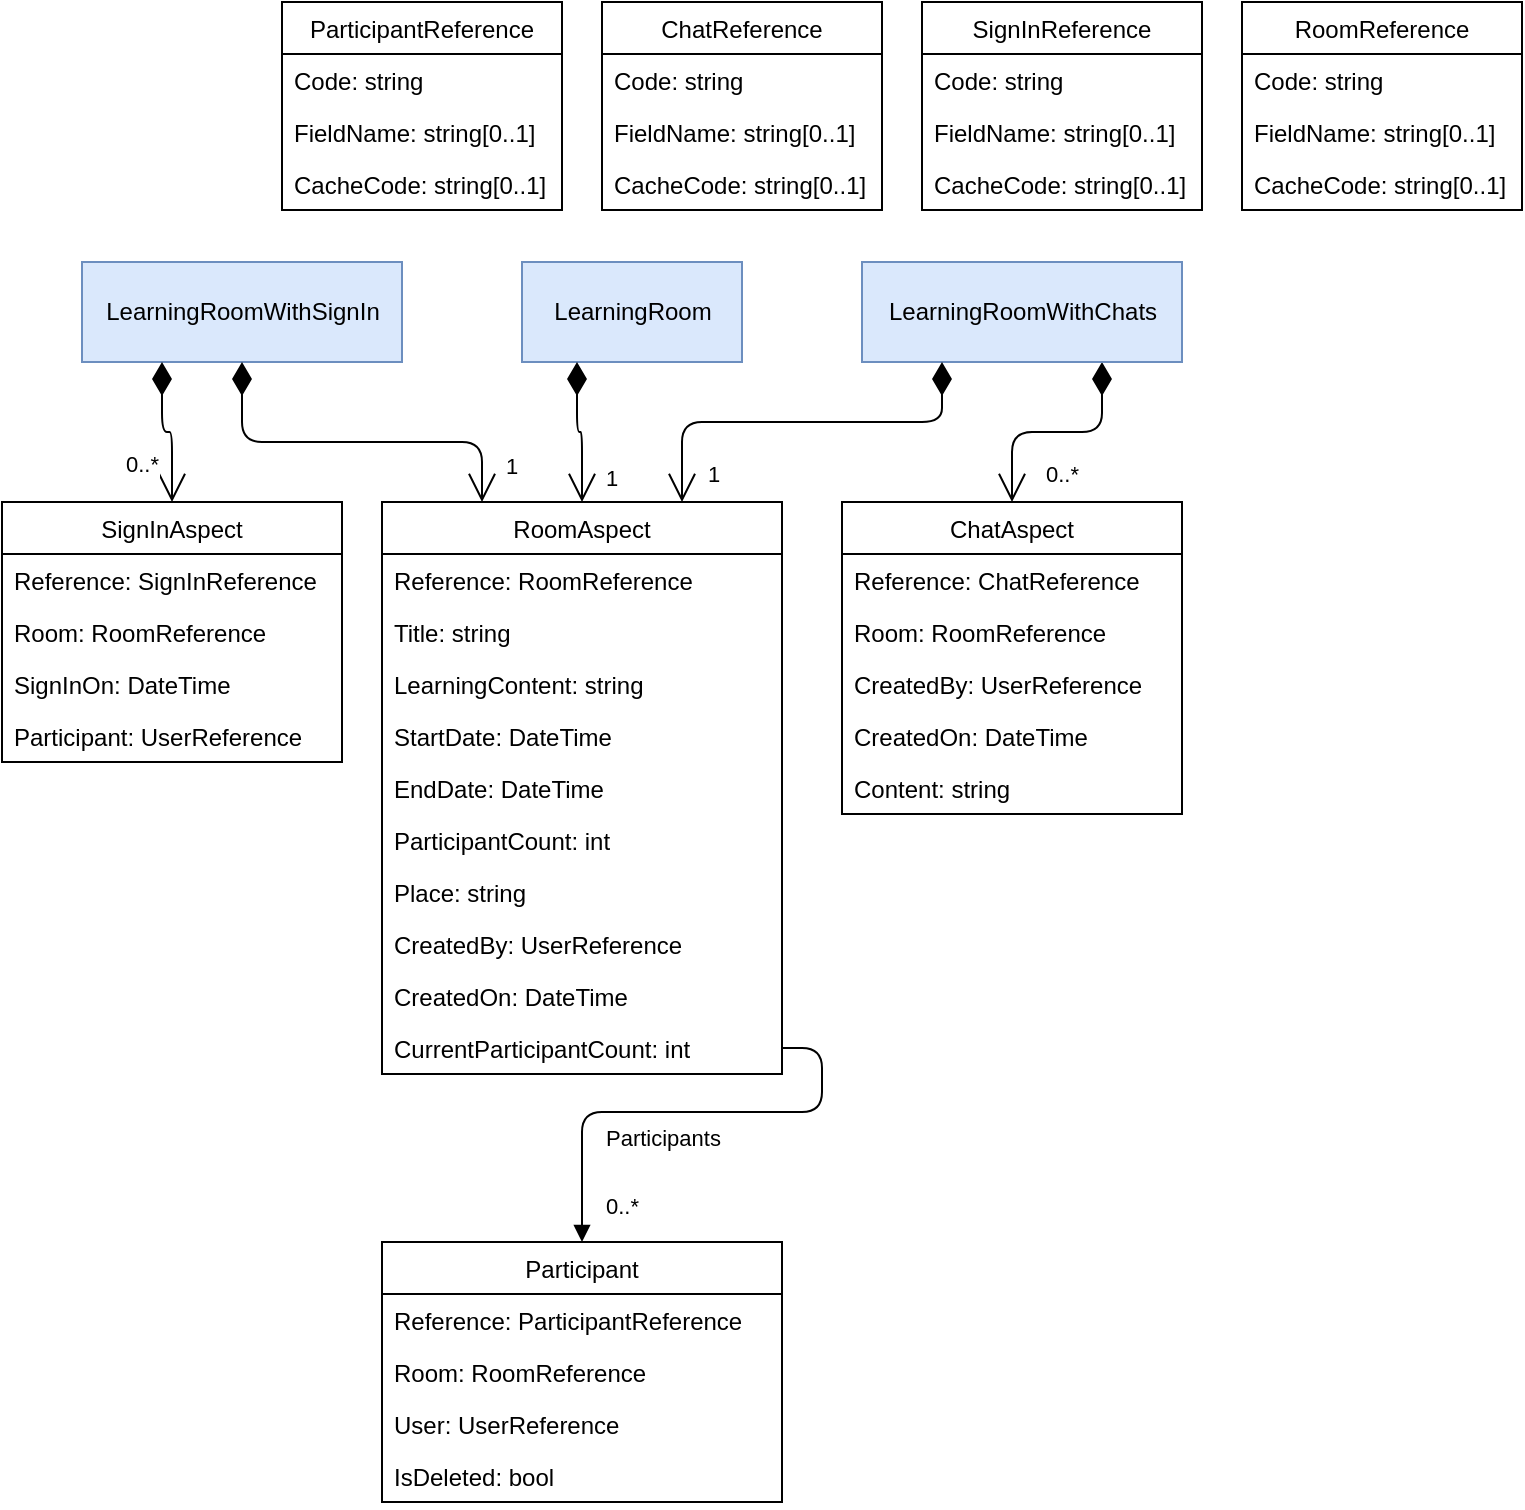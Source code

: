<mxfile version="13.9.9" type="device"><diagram id="X1m0seBhDhbuq4w7VDQ-" name="Page-1"><mxGraphModel dx="1086" dy="757" grid="1" gridSize="10" guides="1" tooltips="1" connect="1" arrows="1" fold="1" page="1" pageScale="1" pageWidth="827" pageHeight="1169" math="0" shadow="0"><root><mxCell id="0"/><mxCell id="1" parent="0"/><mxCell id="9OKOr-lO1oVz9kr22QyI-1" value="LearningRoom" style="html=1;fillColor=#dae8fc;strokeColor=#6c8ebf;" parent="1" vertex="1"><mxGeometry x="310" y="440" width="110" height="50" as="geometry"/></mxCell><mxCell id="9OKOr-lO1oVz9kr22QyI-2" value="RoomAspect" style="swimlane;fontStyle=0;childLayout=stackLayout;horizontal=1;startSize=26;fillColor=none;horizontalStack=0;resizeParent=1;resizeParentMax=0;resizeLast=0;collapsible=1;marginBottom=0;" parent="1" vertex="1"><mxGeometry x="240" y="560" width="200" height="286" as="geometry"/></mxCell><mxCell id="9OKOr-lO1oVz9kr22QyI-5" value="Reference: RoomReference" style="text;strokeColor=none;fillColor=none;align=left;verticalAlign=top;spacingLeft=4;spacingRight=4;overflow=hidden;rotatable=0;points=[[0,0.5],[1,0.5]];portConstraint=eastwest;" parent="9OKOr-lO1oVz9kr22QyI-2" vertex="1"><mxGeometry y="26" width="200" height="26" as="geometry"/></mxCell><mxCell id="d26UDt1RQuHkW1VjK_w8-8" value="Title: string" style="text;strokeColor=none;fillColor=none;align=left;verticalAlign=top;spacingLeft=4;spacingRight=4;overflow=hidden;rotatable=0;points=[[0,0.5],[1,0.5]];portConstraint=eastwest;" parent="9OKOr-lO1oVz9kr22QyI-2" vertex="1"><mxGeometry y="52" width="200" height="26" as="geometry"/></mxCell><mxCell id="9OKOr-lO1oVz9kr22QyI-12" value="LearningContent: string" style="text;strokeColor=none;fillColor=none;align=left;verticalAlign=top;spacingLeft=4;spacingRight=4;overflow=hidden;rotatable=0;points=[[0,0.5],[1,0.5]];portConstraint=eastwest;" parent="9OKOr-lO1oVz9kr22QyI-2" vertex="1"><mxGeometry y="78" width="200" height="26" as="geometry"/></mxCell><mxCell id="9OKOr-lO1oVz9kr22QyI-21" value="StartDate: DateTime" style="text;strokeColor=none;fillColor=none;align=left;verticalAlign=top;spacingLeft=4;spacingRight=4;overflow=hidden;rotatable=0;points=[[0,0.5],[1,0.5]];portConstraint=eastwest;" parent="9OKOr-lO1oVz9kr22QyI-2" vertex="1"><mxGeometry y="104" width="200" height="26" as="geometry"/></mxCell><mxCell id="9OKOr-lO1oVz9kr22QyI-22" value="EndDate: DateTime" style="text;strokeColor=none;fillColor=none;align=left;verticalAlign=top;spacingLeft=4;spacingRight=4;overflow=hidden;rotatable=0;points=[[0,0.5],[1,0.5]];portConstraint=eastwest;" parent="9OKOr-lO1oVz9kr22QyI-2" vertex="1"><mxGeometry y="130" width="200" height="26" as="geometry"/></mxCell><mxCell id="9OKOr-lO1oVz9kr22QyI-23" value="ParticipantCount: int" style="text;strokeColor=none;fillColor=none;align=left;verticalAlign=top;spacingLeft=4;spacingRight=4;overflow=hidden;rotatable=0;points=[[0,0.5],[1,0.5]];portConstraint=eastwest;" parent="9OKOr-lO1oVz9kr22QyI-2" vertex="1"><mxGeometry y="156" width="200" height="26" as="geometry"/></mxCell><mxCell id="9OKOr-lO1oVz9kr22QyI-26" value="Place: string" style="text;strokeColor=none;fillColor=none;align=left;verticalAlign=top;spacingLeft=4;spacingRight=4;overflow=hidden;rotatable=0;points=[[0,0.5],[1,0.5]];portConstraint=eastwest;" parent="9OKOr-lO1oVz9kr22QyI-2" vertex="1"><mxGeometry y="182" width="200" height="26" as="geometry"/></mxCell><mxCell id="d26UDt1RQuHkW1VjK_w8-5" value="CreatedBy: UserReference" style="text;strokeColor=none;fillColor=none;align=left;verticalAlign=top;spacingLeft=4;spacingRight=4;overflow=hidden;rotatable=0;points=[[0,0.5],[1,0.5]];portConstraint=eastwest;" parent="9OKOr-lO1oVz9kr22QyI-2" vertex="1"><mxGeometry y="208" width="200" height="26" as="geometry"/></mxCell><mxCell id="d26UDt1RQuHkW1VjK_w8-7" value="CreatedOn: DateTime" style="text;strokeColor=none;fillColor=none;align=left;verticalAlign=top;spacingLeft=4;spacingRight=4;overflow=hidden;rotatable=0;points=[[0,0.5],[1,0.5]];portConstraint=eastwest;" parent="9OKOr-lO1oVz9kr22QyI-2" vertex="1"><mxGeometry y="234" width="200" height="26" as="geometry"/></mxCell><mxCell id="zZwlc7IHeY65ckWxmLYY-1" value="CurrentParticipantCount: int" style="text;strokeColor=none;fillColor=none;align=left;verticalAlign=top;spacingLeft=4;spacingRight=4;overflow=hidden;rotatable=0;points=[[0,0.5],[1,0.5]];portConstraint=eastwest;" vertex="1" parent="9OKOr-lO1oVz9kr22QyI-2"><mxGeometry y="260" width="200" height="26" as="geometry"/></mxCell><mxCell id="9OKOr-lO1oVz9kr22QyI-13" value="RoomReference" style="swimlane;fontStyle=0;childLayout=stackLayout;horizontal=1;startSize=26;fillColor=none;horizontalStack=0;resizeParent=1;resizeParentMax=0;resizeLast=0;collapsible=1;marginBottom=0;" parent="1" vertex="1"><mxGeometry x="670" y="310" width="140" height="104" as="geometry"/></mxCell><mxCell id="9OKOr-lO1oVz9kr22QyI-14" value="Code: string" style="text;strokeColor=none;fillColor=none;align=left;verticalAlign=top;spacingLeft=4;spacingRight=4;overflow=hidden;rotatable=0;points=[[0,0.5],[1,0.5]];portConstraint=eastwest;" parent="9OKOr-lO1oVz9kr22QyI-13" vertex="1"><mxGeometry y="26" width="140" height="26" as="geometry"/></mxCell><mxCell id="9OKOr-lO1oVz9kr22QyI-15" value="FieldName: string[0..1]" style="text;strokeColor=none;fillColor=none;align=left;verticalAlign=top;spacingLeft=4;spacingRight=4;overflow=hidden;rotatable=0;points=[[0,0.5],[1,0.5]];portConstraint=eastwest;" parent="9OKOr-lO1oVz9kr22QyI-13" vertex="1"><mxGeometry y="52" width="140" height="26" as="geometry"/></mxCell><mxCell id="9OKOr-lO1oVz9kr22QyI-20" value="CacheCode: string[0..1]" style="text;strokeColor=none;fillColor=none;align=left;verticalAlign=top;spacingLeft=4;spacingRight=4;overflow=hidden;rotatable=0;points=[[0,0.5],[1,0.5]];portConstraint=eastwest;" parent="9OKOr-lO1oVz9kr22QyI-13" vertex="1"><mxGeometry y="78" width="140" height="26" as="geometry"/></mxCell><mxCell id="9OKOr-lO1oVz9kr22QyI-19" value="1" style="endArrow=open;html=1;endSize=12;startArrow=diamondThin;startSize=14;startFill=1;edgeStyle=orthogonalEdgeStyle;align=left;verticalAlign=bottom;exitX=0.25;exitY=1;exitDx=0;exitDy=0;entryX=0.5;entryY=0;entryDx=0;entryDy=0;" parent="1" source="9OKOr-lO1oVz9kr22QyI-1" target="9OKOr-lO1oVz9kr22QyI-2" edge="1"><mxGeometry x="0.899" y="10" relative="1" as="geometry"><mxPoint x="540" y="540" as="sourcePoint"/><mxPoint x="700" y="540" as="targetPoint"/><mxPoint as="offset"/></mxGeometry></mxCell><mxCell id="d26UDt1RQuHkW1VjK_w8-9" value="ChatAspect" style="swimlane;fontStyle=0;childLayout=stackLayout;horizontal=1;startSize=26;fillColor=none;horizontalStack=0;resizeParent=1;resizeParentMax=0;resizeLast=0;collapsible=1;marginBottom=0;" parent="1" vertex="1"><mxGeometry x="470" y="560" width="170" height="156" as="geometry"/></mxCell><mxCell id="d26UDt1RQuHkW1VjK_w8-10" value="Reference: ChatReference" style="text;strokeColor=none;fillColor=none;align=left;verticalAlign=top;spacingLeft=4;spacingRight=4;overflow=hidden;rotatable=0;points=[[0,0.5],[1,0.5]];portConstraint=eastwest;" parent="d26UDt1RQuHkW1VjK_w8-9" vertex="1"><mxGeometry y="26" width="170" height="26" as="geometry"/></mxCell><mxCell id="d26UDt1RQuHkW1VjK_w8-11" value="Room: RoomReference" style="text;strokeColor=none;fillColor=none;align=left;verticalAlign=top;spacingLeft=4;spacingRight=4;overflow=hidden;rotatable=0;points=[[0,0.5],[1,0.5]];portConstraint=eastwest;" parent="d26UDt1RQuHkW1VjK_w8-9" vertex="1"><mxGeometry y="52" width="170" height="26" as="geometry"/></mxCell><mxCell id="d26UDt1RQuHkW1VjK_w8-12" value="CreatedBy: UserReference" style="text;strokeColor=none;fillColor=none;align=left;verticalAlign=top;spacingLeft=4;spacingRight=4;overflow=hidden;rotatable=0;points=[[0,0.5],[1,0.5]];portConstraint=eastwest;" parent="d26UDt1RQuHkW1VjK_w8-9" vertex="1"><mxGeometry y="78" width="170" height="26" as="geometry"/></mxCell><mxCell id="d26UDt1RQuHkW1VjK_w8-14" value="CreatedOn: DateTime" style="text;strokeColor=none;fillColor=none;align=left;verticalAlign=top;spacingLeft=4;spacingRight=4;overflow=hidden;rotatable=0;points=[[0,0.5],[1,0.5]];portConstraint=eastwest;" parent="d26UDt1RQuHkW1VjK_w8-9" vertex="1"><mxGeometry y="104" width="170" height="26" as="geometry"/></mxCell><mxCell id="d26UDt1RQuHkW1VjK_w8-15" value="Content: string" style="text;strokeColor=none;fillColor=none;align=left;verticalAlign=top;spacingLeft=4;spacingRight=4;overflow=hidden;rotatable=0;points=[[0,0.5],[1,0.5]];portConstraint=eastwest;" parent="d26UDt1RQuHkW1VjK_w8-9" vertex="1"><mxGeometry y="130" width="170" height="26" as="geometry"/></mxCell><mxCell id="d26UDt1RQuHkW1VjK_w8-13" value="0..*" style="endArrow=open;endSize=12;startArrow=diamondThin;startSize=14;startFill=1;edgeStyle=orthogonalEdgeStyle;align=left;verticalAlign=bottom;exitX=0.75;exitY=1;exitDx=0;exitDy=0;html=1;labelBorderColor=none;" parent="1" source="d26UDt1RQuHkW1VjK_w8-16" target="d26UDt1RQuHkW1VjK_w8-9" edge="1"><mxGeometry x="0.907" y="15" relative="1" as="geometry"><mxPoint x="590" y="440" as="sourcePoint"/><mxPoint x="692.5" y="500" as="targetPoint"/><mxPoint as="offset"/></mxGeometry></mxCell><mxCell id="d26UDt1RQuHkW1VjK_w8-16" value="LearningRoomWithChats" style="html=1;fillColor=#dae8fc;strokeColor=#6c8ebf;" parent="1" vertex="1"><mxGeometry x="480" y="440" width="160" height="50" as="geometry"/></mxCell><mxCell id="d26UDt1RQuHkW1VjK_w8-17" value="1" style="endArrow=open;html=1;endSize=12;startArrow=diamondThin;startSize=14;startFill=1;edgeStyle=orthogonalEdgeStyle;align=left;verticalAlign=bottom;exitX=0.25;exitY=1;exitDx=0;exitDy=0;entryX=0.75;entryY=0;entryDx=0;entryDy=0;" parent="1" source="d26UDt1RQuHkW1VjK_w8-16" target="9OKOr-lO1oVz9kr22QyI-2" edge="1"><mxGeometry x="0.95" y="11" relative="1" as="geometry"><mxPoint x="600" y="780" as="sourcePoint"/><mxPoint x="760" y="780" as="targetPoint"/><Array as="points"><mxPoint x="520" y="520"/><mxPoint x="390" y="520"/></Array><mxPoint as="offset"/></mxGeometry></mxCell><mxCell id="d26UDt1RQuHkW1VjK_w8-18" value="SignInAspect" style="swimlane;fontStyle=0;childLayout=stackLayout;horizontal=1;startSize=26;fillColor=none;horizontalStack=0;resizeParent=1;resizeParentMax=0;resizeLast=0;collapsible=1;marginBottom=0;" parent="1" vertex="1"><mxGeometry x="50" y="560" width="170" height="130" as="geometry"/></mxCell><mxCell id="d26UDt1RQuHkW1VjK_w8-19" value="Reference: SignInReference" style="text;strokeColor=none;fillColor=none;align=left;verticalAlign=top;spacingLeft=4;spacingRight=4;overflow=hidden;rotatable=0;points=[[0,0.5],[1,0.5]];portConstraint=eastwest;" parent="d26UDt1RQuHkW1VjK_w8-18" vertex="1"><mxGeometry y="26" width="170" height="26" as="geometry"/></mxCell><mxCell id="d26UDt1RQuHkW1VjK_w8-20" value="Room: RoomReference" style="text;strokeColor=none;fillColor=none;align=left;verticalAlign=top;spacingLeft=4;spacingRight=4;overflow=hidden;rotatable=0;points=[[0,0.5],[1,0.5]];portConstraint=eastwest;" parent="d26UDt1RQuHkW1VjK_w8-18" vertex="1"><mxGeometry y="52" width="170" height="26" as="geometry"/></mxCell><mxCell id="d26UDt1RQuHkW1VjK_w8-21" value="SignInOn: DateTime" style="text;strokeColor=none;fillColor=none;align=left;verticalAlign=top;spacingLeft=4;spacingRight=4;overflow=hidden;rotatable=0;points=[[0,0.5],[1,0.5]];portConstraint=eastwest;" parent="d26UDt1RQuHkW1VjK_w8-18" vertex="1"><mxGeometry y="78" width="170" height="26" as="geometry"/></mxCell><mxCell id="d26UDt1RQuHkW1VjK_w8-22" value="Participant: UserReference" style="text;strokeColor=none;fillColor=none;align=left;verticalAlign=top;spacingLeft=4;spacingRight=4;overflow=hidden;rotatable=0;points=[[0,0.5],[1,0.5]];portConstraint=eastwest;" parent="d26UDt1RQuHkW1VjK_w8-18" vertex="1"><mxGeometry y="104" width="170" height="26" as="geometry"/></mxCell><mxCell id="d26UDt1RQuHkW1VjK_w8-23" value="LearningRoomWithSignIn" style="html=1;fillColor=#dae8fc;strokeColor=#6c8ebf;" parent="1" vertex="1"><mxGeometry x="90" y="440" width="160" height="50" as="geometry"/></mxCell><mxCell id="d26UDt1RQuHkW1VjK_w8-24" value="0..*" style="endArrow=open;html=1;endSize=12;startArrow=diamondThin;startSize=14;startFill=1;edgeStyle=orthogonalEdgeStyle;align=left;verticalAlign=bottom;exitX=0.25;exitY=1;exitDx=0;exitDy=0;labelBorderColor=none;" parent="1" source="d26UDt1RQuHkW1VjK_w8-23" target="d26UDt1RQuHkW1VjK_w8-18" edge="1"><mxGeometry x="0.733" y="-25" relative="1" as="geometry"><mxPoint x="90" y="520" as="sourcePoint"/><mxPoint x="250" y="520" as="targetPoint"/><mxPoint as="offset"/></mxGeometry></mxCell><mxCell id="d26UDt1RQuHkW1VjK_w8-25" value="1" style="endArrow=open;html=1;endSize=12;startArrow=diamondThin;startSize=14;startFill=1;edgeStyle=orthogonalEdgeStyle;align=left;verticalAlign=bottom;exitX=0.5;exitY=1;exitDx=0;exitDy=0;entryX=0.25;entryY=0;entryDx=0;entryDy=0;" parent="1" source="d26UDt1RQuHkW1VjK_w8-23" target="9OKOr-lO1oVz9kr22QyI-2" edge="1"><mxGeometry x="0.899" y="10" relative="1" as="geometry"><mxPoint x="347.5" y="500" as="sourcePoint"/><mxPoint x="350" y="570" as="targetPoint"/><mxPoint as="offset"/><Array as="points"><mxPoint x="170" y="530"/><mxPoint x="290" y="530"/></Array></mxGeometry></mxCell><mxCell id="d26UDt1RQuHkW1VjK_w8-26" value="SignInReference" style="swimlane;fontStyle=0;childLayout=stackLayout;horizontal=1;startSize=26;fillColor=none;horizontalStack=0;resizeParent=1;resizeParentMax=0;resizeLast=0;collapsible=1;marginBottom=0;" parent="1" vertex="1"><mxGeometry x="510" y="310" width="140" height="104" as="geometry"/></mxCell><mxCell id="d26UDt1RQuHkW1VjK_w8-27" value="Code: string" style="text;strokeColor=none;fillColor=none;align=left;verticalAlign=top;spacingLeft=4;spacingRight=4;overflow=hidden;rotatable=0;points=[[0,0.5],[1,0.5]];portConstraint=eastwest;" parent="d26UDt1RQuHkW1VjK_w8-26" vertex="1"><mxGeometry y="26" width="140" height="26" as="geometry"/></mxCell><mxCell id="d26UDt1RQuHkW1VjK_w8-28" value="FieldName: string[0..1]" style="text;strokeColor=none;fillColor=none;align=left;verticalAlign=top;spacingLeft=4;spacingRight=4;overflow=hidden;rotatable=0;points=[[0,0.5],[1,0.5]];portConstraint=eastwest;" parent="d26UDt1RQuHkW1VjK_w8-26" vertex="1"><mxGeometry y="52" width="140" height="26" as="geometry"/></mxCell><mxCell id="d26UDt1RQuHkW1VjK_w8-29" value="CacheCode: string[0..1]" style="text;strokeColor=none;fillColor=none;align=left;verticalAlign=top;spacingLeft=4;spacingRight=4;overflow=hidden;rotatable=0;points=[[0,0.5],[1,0.5]];portConstraint=eastwest;" parent="d26UDt1RQuHkW1VjK_w8-26" vertex="1"><mxGeometry y="78" width="140" height="26" as="geometry"/></mxCell><mxCell id="d26UDt1RQuHkW1VjK_w8-30" value="ChatReference" style="swimlane;fontStyle=0;childLayout=stackLayout;horizontal=1;startSize=26;fillColor=none;horizontalStack=0;resizeParent=1;resizeParentMax=0;resizeLast=0;collapsible=1;marginBottom=0;" parent="1" vertex="1"><mxGeometry x="350" y="310" width="140" height="104" as="geometry"/></mxCell><mxCell id="d26UDt1RQuHkW1VjK_w8-31" value="Code: string" style="text;strokeColor=none;fillColor=none;align=left;verticalAlign=top;spacingLeft=4;spacingRight=4;overflow=hidden;rotatable=0;points=[[0,0.5],[1,0.5]];portConstraint=eastwest;" parent="d26UDt1RQuHkW1VjK_w8-30" vertex="1"><mxGeometry y="26" width="140" height="26" as="geometry"/></mxCell><mxCell id="d26UDt1RQuHkW1VjK_w8-32" value="FieldName: string[0..1]" style="text;strokeColor=none;fillColor=none;align=left;verticalAlign=top;spacingLeft=4;spacingRight=4;overflow=hidden;rotatable=0;points=[[0,0.5],[1,0.5]];portConstraint=eastwest;" parent="d26UDt1RQuHkW1VjK_w8-30" vertex="1"><mxGeometry y="52" width="140" height="26" as="geometry"/></mxCell><mxCell id="d26UDt1RQuHkW1VjK_w8-33" value="CacheCode: string[0..1]" style="text;strokeColor=none;fillColor=none;align=left;verticalAlign=top;spacingLeft=4;spacingRight=4;overflow=hidden;rotatable=0;points=[[0,0.5],[1,0.5]];portConstraint=eastwest;" parent="d26UDt1RQuHkW1VjK_w8-30" vertex="1"><mxGeometry y="78" width="140" height="26" as="geometry"/></mxCell><mxCell id="N678rEgPAOiKIfq9S94B-1" value="Participant" style="swimlane;fontStyle=0;childLayout=stackLayout;horizontal=1;startSize=26;fillColor=none;horizontalStack=0;resizeParent=1;resizeParentMax=0;resizeLast=0;collapsible=1;marginBottom=0;" parent="1" vertex="1"><mxGeometry x="240" y="930" width="200" height="130" as="geometry"/></mxCell><mxCell id="N678rEgPAOiKIfq9S94B-2" value="Reference: ParticipantReference" style="text;strokeColor=none;fillColor=none;align=left;verticalAlign=top;spacingLeft=4;spacingRight=4;overflow=hidden;rotatable=0;points=[[0,0.5],[1,0.5]];portConstraint=eastwest;" parent="N678rEgPAOiKIfq9S94B-1" vertex="1"><mxGeometry y="26" width="200" height="26" as="geometry"/></mxCell><mxCell id="N678rEgPAOiKIfq9S94B-3" value="Room: RoomReference" style="text;strokeColor=none;fillColor=none;align=left;verticalAlign=top;spacingLeft=4;spacingRight=4;overflow=hidden;rotatable=0;points=[[0,0.5],[1,0.5]];portConstraint=eastwest;" parent="N678rEgPAOiKIfq9S94B-1" vertex="1"><mxGeometry y="52" width="200" height="26" as="geometry"/></mxCell><mxCell id="N678rEgPAOiKIfq9S94B-4" value="User: UserReference" style="text;strokeColor=none;fillColor=none;align=left;verticalAlign=top;spacingLeft=4;spacingRight=4;overflow=hidden;rotatable=0;points=[[0,0.5],[1,0.5]];portConstraint=eastwest;" parent="N678rEgPAOiKIfq9S94B-1" vertex="1"><mxGeometry y="78" width="200" height="26" as="geometry"/></mxCell><mxCell id="N678rEgPAOiKIfq9S94B-5" value="IsDeleted: bool" style="text;strokeColor=none;fillColor=none;align=left;verticalAlign=top;spacingLeft=4;spacingRight=4;overflow=hidden;rotatable=0;points=[[0,0.5],[1,0.5]];portConstraint=eastwest;" parent="N678rEgPAOiKIfq9S94B-1" vertex="1"><mxGeometry y="104" width="200" height="26" as="geometry"/></mxCell><mxCell id="N678rEgPAOiKIfq9S94B-6" value="ParticipantReference" style="swimlane;fontStyle=0;childLayout=stackLayout;horizontal=1;startSize=26;fillColor=none;horizontalStack=0;resizeParent=1;resizeParentMax=0;resizeLast=0;collapsible=1;marginBottom=0;" parent="1" vertex="1"><mxGeometry x="190" y="310" width="140" height="104" as="geometry"/></mxCell><mxCell id="N678rEgPAOiKIfq9S94B-7" value="Code: string" style="text;strokeColor=none;fillColor=none;align=left;verticalAlign=top;spacingLeft=4;spacingRight=4;overflow=hidden;rotatable=0;points=[[0,0.5],[1,0.5]];portConstraint=eastwest;" parent="N678rEgPAOiKIfq9S94B-6" vertex="1"><mxGeometry y="26" width="140" height="26" as="geometry"/></mxCell><mxCell id="N678rEgPAOiKIfq9S94B-8" value="FieldName: string[0..1]" style="text;strokeColor=none;fillColor=none;align=left;verticalAlign=top;spacingLeft=4;spacingRight=4;overflow=hidden;rotatable=0;points=[[0,0.5],[1,0.5]];portConstraint=eastwest;" parent="N678rEgPAOiKIfq9S94B-6" vertex="1"><mxGeometry y="52" width="140" height="26" as="geometry"/></mxCell><mxCell id="N678rEgPAOiKIfq9S94B-9" value="CacheCode: string[0..1]" style="text;strokeColor=none;fillColor=none;align=left;verticalAlign=top;spacingLeft=4;spacingRight=4;overflow=hidden;rotatable=0;points=[[0,0.5],[1,0.5]];portConstraint=eastwest;" parent="N678rEgPAOiKIfq9S94B-6" vertex="1"><mxGeometry y="78" width="140" height="26" as="geometry"/></mxCell><object label="Participants" id="N678rEgPAOiKIfq9S94B-10"><mxCell style="endArrow=block;endFill=1;html=1;edgeStyle=orthogonalEdgeStyle;align=left;verticalAlign=top;entryX=0.5;entryY=0;entryDx=0;entryDy=0;exitX=1;exitY=0.5;exitDx=0;exitDy=0;" parent="1" source="zZwlc7IHeY65ckWxmLYY-1" target="N678rEgPAOiKIfq9S94B-1" edge="1"><mxGeometry x="0.45" y="10" relative="1" as="geometry"><mxPoint x="390" y="880" as="sourcePoint"/><mxPoint x="480" y="690" as="targetPoint"/><Array as="points"><mxPoint x="460" y="833"/><mxPoint x="460" y="865"/><mxPoint x="340" y="865"/></Array><mxPoint as="offset"/></mxGeometry></mxCell></object><mxCell id="N678rEgPAOiKIfq9S94B-11" value="0..*" style="edgeLabel;resizable=0;html=1;align=left;verticalAlign=bottom;labelBorderColor=none;" parent="N678rEgPAOiKIfq9S94B-10" connectable="0" vertex="1"><mxGeometry x="-1" relative="1" as="geometry"><mxPoint x="-90" y="87" as="offset"/></mxGeometry></mxCell></root></mxGraphModel></diagram></mxfile>